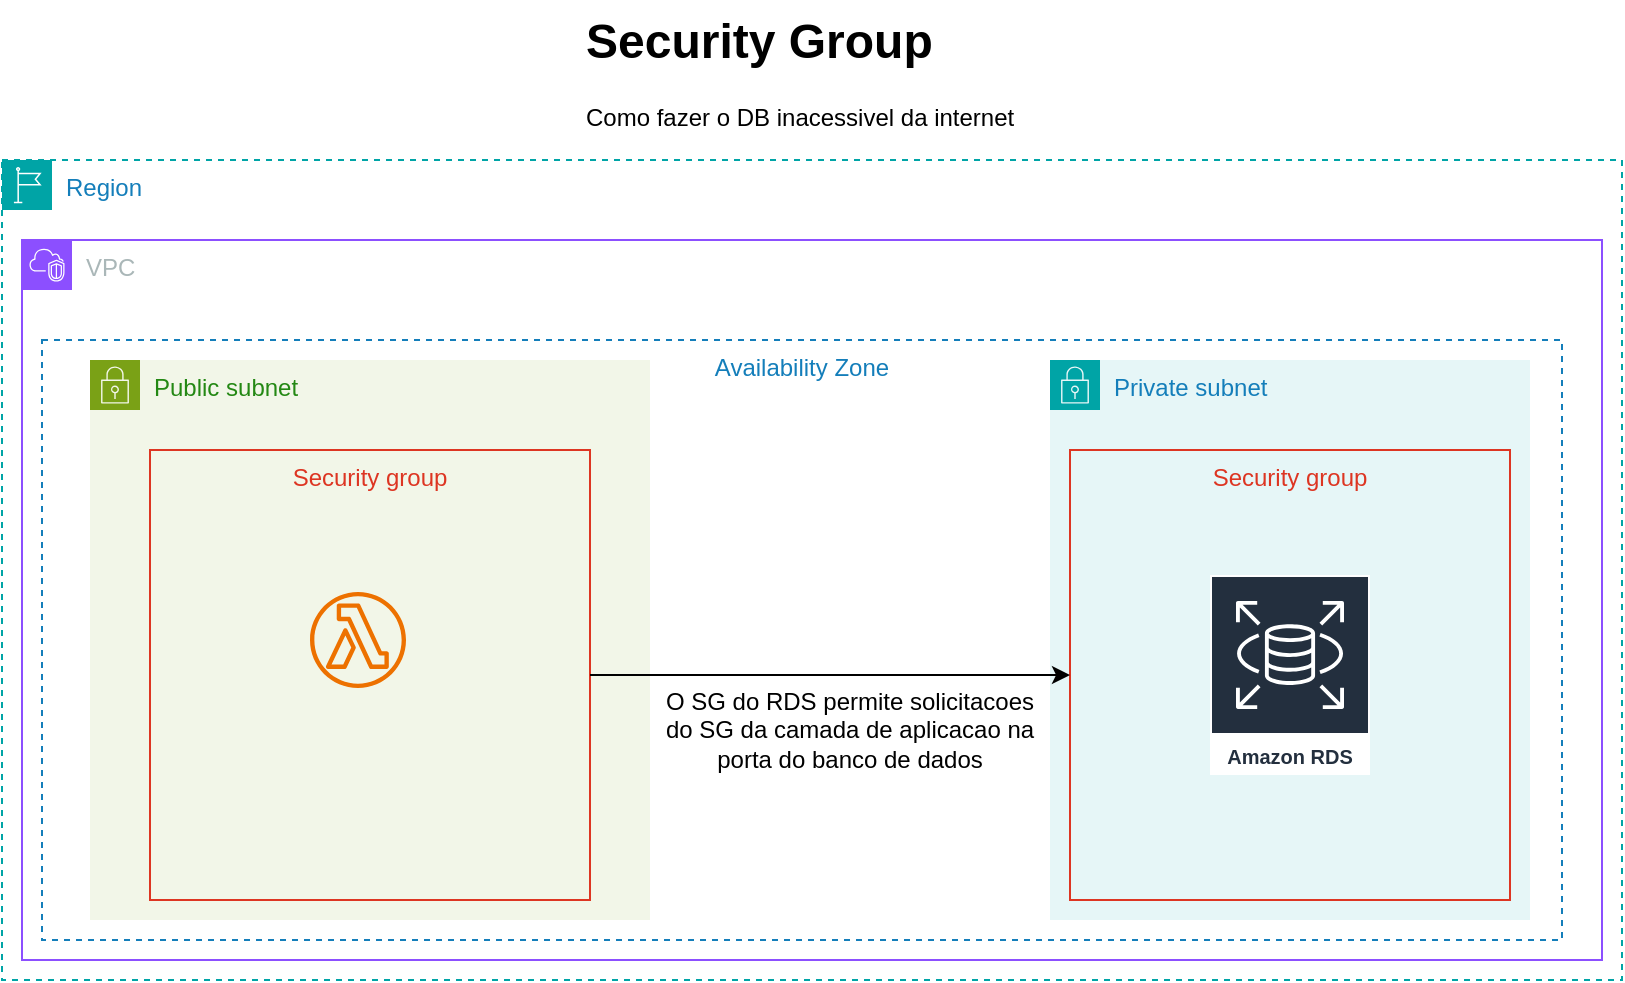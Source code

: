 <mxfile version="26.0.16">
  <diagram name="AWS" id="C-RQtld53psImpgOf9jY">
    <mxGraphModel dx="1674" dy="760" grid="1" gridSize="10" guides="1" tooltips="1" connect="1" arrows="1" fold="1" page="1" pageScale="1" pageWidth="827" pageHeight="1169" math="0" shadow="0">
      <root>
        <mxCell id="0" />
        <mxCell id="1" parent="0" />
        <mxCell id="5ok7K_VNY0OXNwkNnIJL-1" value="VPC" style="points=[[0,0],[0.25,0],[0.5,0],[0.75,0],[1,0],[1,0.25],[1,0.5],[1,0.75],[1,1],[0.75,1],[0.5,1],[0.25,1],[0,1],[0,0.75],[0,0.5],[0,0.25]];outlineConnect=0;gradientColor=none;html=1;whiteSpace=wrap;fontSize=12;fontStyle=0;container=1;pointerEvents=0;collapsible=0;recursiveResize=0;shape=mxgraph.aws4.group;grIcon=mxgraph.aws4.group_vpc2;strokeColor=#8C4FFF;fillColor=none;verticalAlign=top;align=left;spacingLeft=30;fontColor=#AAB7B8;dashed=0;" parent="1" vertex="1">
          <mxGeometry x="20" y="130" width="790" height="360" as="geometry" />
        </mxCell>
        <mxCell id="MpWA2WPv93gBQgQGuGjF-1" value="&lt;h1 style=&quot;margin-top: 0px;&quot;&gt;Security Group&lt;/h1&gt;&lt;p&gt;Como fazer o DB inacessivel da internet&lt;/p&gt;" style="text;html=1;whiteSpace=wrap;overflow=hidden;rounded=0;" vertex="1" parent="1">
          <mxGeometry x="300" y="10" width="280" height="70" as="geometry" />
        </mxCell>
        <mxCell id="MpWA2WPv93gBQgQGuGjF-2" value="Region" style="points=[[0,0],[0.25,0],[0.5,0],[0.75,0],[1,0],[1,0.25],[1,0.5],[1,0.75],[1,1],[0.75,1],[0.5,1],[0.25,1],[0,1],[0,0.75],[0,0.5],[0,0.25]];outlineConnect=0;gradientColor=none;html=1;whiteSpace=wrap;fontSize=12;fontStyle=0;container=1;pointerEvents=0;collapsible=0;recursiveResize=0;shape=mxgraph.aws4.group;grIcon=mxgraph.aws4.group_region;strokeColor=#00A4A6;fillColor=none;verticalAlign=top;align=left;spacingLeft=30;fontColor=#147EBA;dashed=1;" vertex="1" parent="1">
          <mxGeometry x="10" y="90" width="810" height="410" as="geometry" />
        </mxCell>
        <mxCell id="5ok7K_VNY0OXNwkNnIJL-2" value="Private subnet" style="points=[[0,0],[0.25,0],[0.5,0],[0.75,0],[1,0],[1,0.25],[1,0.5],[1,0.75],[1,1],[0.75,1],[0.5,1],[0.25,1],[0,1],[0,0.75],[0,0.5],[0,0.25]];outlineConnect=0;gradientColor=none;html=1;whiteSpace=wrap;fontSize=12;fontStyle=0;container=1;pointerEvents=0;collapsible=0;recursiveResize=0;shape=mxgraph.aws4.group;grIcon=mxgraph.aws4.group_security_group;grStroke=0;strokeColor=#00A4A6;fillColor=#E6F6F7;verticalAlign=top;align=left;spacingLeft=30;fontColor=#147EBA;dashed=0;" parent="MpWA2WPv93gBQgQGuGjF-2" vertex="1">
          <mxGeometry x="524" y="100" width="240" height="280" as="geometry" />
        </mxCell>
        <mxCell id="5ok7K_VNY0OXNwkNnIJL-8" value="Security group" style="fillColor=none;strokeColor=#DD3522;verticalAlign=top;fontStyle=0;fontColor=#DD3522;whiteSpace=wrap;html=1;" parent="5ok7K_VNY0OXNwkNnIJL-2" vertex="1">
          <mxGeometry x="10" y="45" width="220" height="225" as="geometry" />
        </mxCell>
        <mxCell id="5ok7K_VNY0OXNwkNnIJL-4" value="Amazon RDS" style="sketch=0;outlineConnect=0;fontColor=#232F3E;gradientColor=none;strokeColor=#ffffff;fillColor=#232F3E;dashed=0;verticalLabelPosition=middle;verticalAlign=bottom;align=center;html=1;whiteSpace=wrap;fontSize=10;fontStyle=1;spacing=3;shape=mxgraph.aws4.productIcon;prIcon=mxgraph.aws4.rds;" parent="5ok7K_VNY0OXNwkNnIJL-2" vertex="1">
          <mxGeometry x="80" y="107.5" width="80" height="100" as="geometry" />
        </mxCell>
        <mxCell id="5ok7K_VNY0OXNwkNnIJL-3" value="Public subnet" style="points=[[0,0],[0.25,0],[0.5,0],[0.75,0],[1,0],[1,0.25],[1,0.5],[1,0.75],[1,1],[0.75,1],[0.5,1],[0.25,1],[0,1],[0,0.75],[0,0.5],[0,0.25]];outlineConnect=0;gradientColor=none;html=1;whiteSpace=wrap;fontSize=12;fontStyle=0;container=1;pointerEvents=0;collapsible=0;recursiveResize=0;shape=mxgraph.aws4.group;grIcon=mxgraph.aws4.group_security_group;grStroke=0;strokeColor=#7AA116;fillColor=#F2F6E8;verticalAlign=top;align=left;spacingLeft=30;fontColor=#248814;dashed=0;" parent="MpWA2WPv93gBQgQGuGjF-2" vertex="1">
          <mxGeometry x="44" y="100" width="280" height="280" as="geometry" />
        </mxCell>
        <mxCell id="5ok7K_VNY0OXNwkNnIJL-9" value="Security group" style="fillColor=none;strokeColor=#DD3522;verticalAlign=top;fontStyle=0;fontColor=#DD3522;whiteSpace=wrap;html=1;" parent="5ok7K_VNY0OXNwkNnIJL-3" vertex="1">
          <mxGeometry x="30" y="45" width="220" height="225" as="geometry" />
        </mxCell>
        <mxCell id="5ok7K_VNY0OXNwkNnIJL-10" value="" style="sketch=0;outlineConnect=0;fontColor=#232F3E;gradientColor=none;fillColor=#ED7100;strokeColor=none;dashed=0;verticalLabelPosition=bottom;verticalAlign=top;align=center;html=1;fontSize=12;fontStyle=0;aspect=fixed;pointerEvents=1;shape=mxgraph.aws4.lambda_function;" parent="5ok7K_VNY0OXNwkNnIJL-3" vertex="1">
          <mxGeometry x="110" y="116" width="48" height="48" as="geometry" />
        </mxCell>
        <mxCell id="5ok7K_VNY0OXNwkNnIJL-11" style="edgeStyle=orthogonalEdgeStyle;rounded=0;orthogonalLoop=1;jettySize=auto;html=1;exitX=1;exitY=0.5;exitDx=0;exitDy=0;" parent="MpWA2WPv93gBQgQGuGjF-2" source="5ok7K_VNY0OXNwkNnIJL-9" target="5ok7K_VNY0OXNwkNnIJL-8" edge="1">
          <mxGeometry relative="1" as="geometry" />
        </mxCell>
        <mxCell id="5ok7K_VNY0OXNwkNnIJL-13" value="O SG do RDS permite solicitacoes do SG da camada de aplicacao na porta do banco de dados" style="text;html=1;align=center;verticalAlign=middle;whiteSpace=wrap;rounded=0;" parent="MpWA2WPv93gBQgQGuGjF-2" vertex="1">
          <mxGeometry x="324" y="270" width="200" height="30" as="geometry" />
        </mxCell>
        <mxCell id="MpWA2WPv93gBQgQGuGjF-3" value="Availability Zone" style="fillColor=none;strokeColor=#147EBA;dashed=1;verticalAlign=top;fontStyle=0;fontColor=#147EBA;whiteSpace=wrap;html=1;" vertex="1" parent="MpWA2WPv93gBQgQGuGjF-2">
          <mxGeometry x="20" y="90" width="760" height="300" as="geometry" />
        </mxCell>
      </root>
    </mxGraphModel>
  </diagram>
</mxfile>
